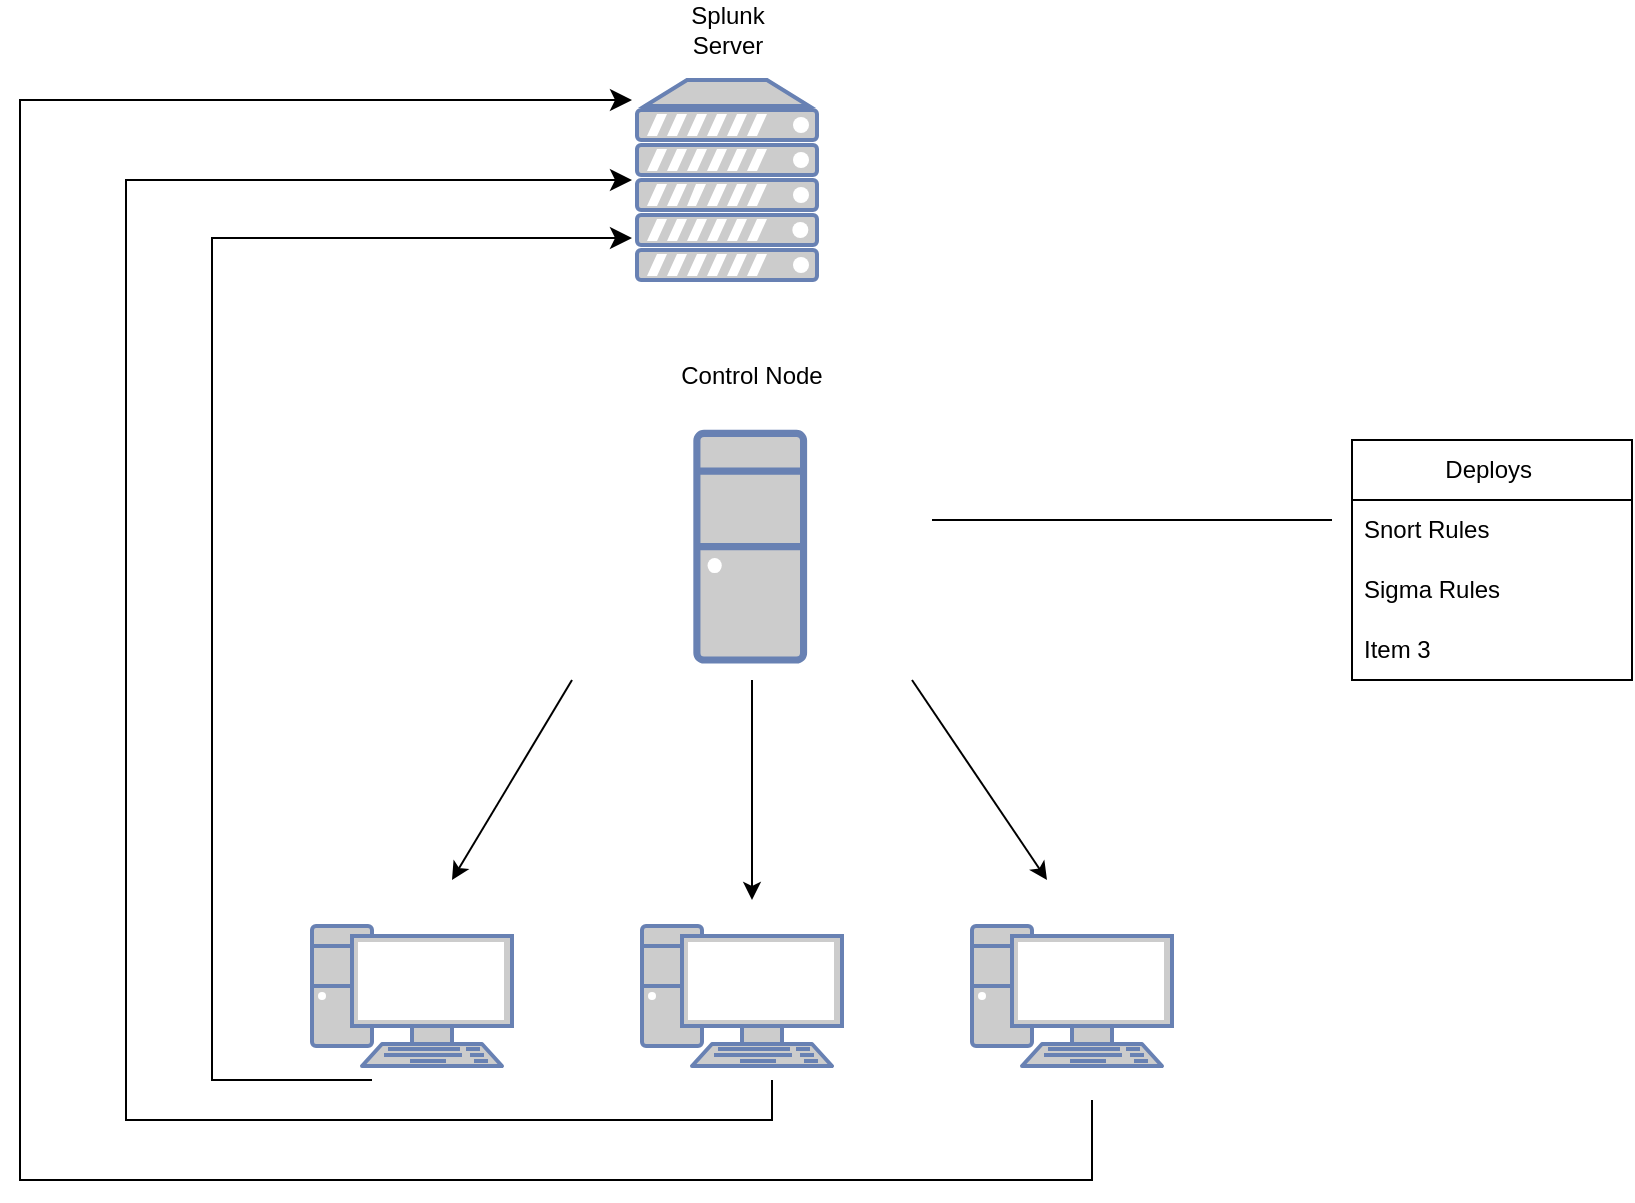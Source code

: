 <mxfile version="20.8.23" type="github">
  <diagram name="Page-1" id="8kLWx7mdblNUVvPbbAvW">
    <mxGraphModel dx="1059" dy="1705" grid="1" gridSize="10" guides="1" tooltips="1" connect="1" arrows="1" fold="1" page="1" pageScale="1" pageWidth="850" pageHeight="1100" math="0" shadow="0">
      <root>
        <mxCell id="0" />
        <mxCell id="1" parent="0" />
        <mxCell id="D5WEuP7RKEWB0JZD9iPH-6" value="" style="group" parent="1" vertex="1" connectable="0">
          <mxGeometry x="160" y="403" width="430" height="70" as="geometry" />
        </mxCell>
        <mxCell id="D5WEuP7RKEWB0JZD9iPH-3" value="" style="fontColor=#0066CC;verticalAlign=top;verticalLabelPosition=bottom;labelPosition=center;align=center;html=1;outlineConnect=0;fillColor=#CCCCCC;strokeColor=#6881B3;gradientColor=none;gradientDirection=north;strokeWidth=2;shape=mxgraph.networks.pc;" parent="D5WEuP7RKEWB0JZD9iPH-6" vertex="1">
          <mxGeometry width="100" height="70" as="geometry" />
        </mxCell>
        <mxCell id="D5WEuP7RKEWB0JZD9iPH-4" value="" style="fontColor=#0066CC;verticalAlign=top;verticalLabelPosition=bottom;labelPosition=center;align=center;html=1;outlineConnect=0;fillColor=#CCCCCC;strokeColor=#6881B3;gradientColor=none;gradientDirection=north;strokeWidth=2;shape=mxgraph.networks.pc;" parent="D5WEuP7RKEWB0JZD9iPH-6" vertex="1">
          <mxGeometry x="330" width="100" height="70" as="geometry" />
        </mxCell>
        <mxCell id="D5WEuP7RKEWB0JZD9iPH-5" value="" style="fontColor=#0066CC;verticalAlign=top;verticalLabelPosition=bottom;labelPosition=center;align=center;html=1;outlineConnect=0;fillColor=#CCCCCC;strokeColor=#6881B3;gradientColor=none;gradientDirection=north;strokeWidth=2;shape=mxgraph.networks.pc;" parent="D5WEuP7RKEWB0JZD9iPH-6" vertex="1">
          <mxGeometry x="165" width="100" height="70" as="geometry" />
        </mxCell>
        <mxCell id="D5WEuP7RKEWB0JZD9iPH-7" value="" style="group" parent="1" vertex="1" connectable="0">
          <mxGeometry x="260" y="100" width="240" height="170" as="geometry" />
        </mxCell>
        <mxCell id="D5WEuP7RKEWB0JZD9iPH-1" value="" style="fontColor=#0066CC;verticalAlign=top;verticalLabelPosition=bottom;labelPosition=center;align=center;html=1;outlineConnect=0;fillColor=#CCCCCC;strokeColor=#6881B3;gradientColor=none;gradientDirection=north;strokeWidth=2;shape=mxgraph.networks.desktop_pc;" parent="D5WEuP7RKEWB0JZD9iPH-7" vertex="1">
          <mxGeometry x="92.444" y="56.667" width="53.333" height="113.333" as="geometry" />
        </mxCell>
        <mxCell id="D5WEuP7RKEWB0JZD9iPH-2" value="Control Node" style="text;strokeColor=none;align=center;fillColor=none;html=1;verticalAlign=middle;whiteSpace=wrap;rounded=0;" parent="D5WEuP7RKEWB0JZD9iPH-7" vertex="1">
          <mxGeometry width="240" height="56.667" as="geometry" />
        </mxCell>
        <mxCell id="D5WEuP7RKEWB0JZD9iPH-8" value="" style="fontColor=#0066CC;verticalAlign=top;verticalLabelPosition=bottom;labelPosition=center;align=center;html=1;outlineConnect=0;fillColor=#CCCCCC;strokeColor=#6881B3;gradientColor=none;gradientDirection=north;strokeWidth=2;shape=mxgraph.networks.server;" parent="1" vertex="1">
          <mxGeometry x="322.5" y="-20" width="90" height="100" as="geometry" />
        </mxCell>
        <mxCell id="D5WEuP7RKEWB0JZD9iPH-9" value="Splunk Server" style="text;strokeColor=none;align=center;fillColor=none;html=1;verticalAlign=middle;whiteSpace=wrap;rounded=0;" parent="1" vertex="1">
          <mxGeometry x="337.5" y="-60" width="60" height="30" as="geometry" />
        </mxCell>
        <mxCell id="D5WEuP7RKEWB0JZD9iPH-10" value="" style="endArrow=classic;html=1;rounded=0;" parent="1" edge="1">
          <mxGeometry relative="1" as="geometry">
            <mxPoint x="290" y="280" as="sourcePoint" />
            <mxPoint x="230" y="380" as="targetPoint" />
          </mxGeometry>
        </mxCell>
        <mxCell id="D5WEuP7RKEWB0JZD9iPH-14" value="" style="endArrow=classic;html=1;rounded=0;" parent="1" edge="1">
          <mxGeometry relative="1" as="geometry">
            <mxPoint x="380" y="280" as="sourcePoint" />
            <mxPoint x="380" y="390" as="targetPoint" />
          </mxGeometry>
        </mxCell>
        <mxCell id="D5WEuP7RKEWB0JZD9iPH-18" value="" style="endArrow=classic;html=1;rounded=0;" parent="1" edge="1">
          <mxGeometry relative="1" as="geometry">
            <mxPoint x="460" y="280" as="sourcePoint" />
            <mxPoint x="527.5" y="380" as="targetPoint" />
          </mxGeometry>
        </mxCell>
        <mxCell id="D5WEuP7RKEWB0JZD9iPH-22" value="Deploys&amp;nbsp;" style="swimlane;fontStyle=0;childLayout=stackLayout;horizontal=1;startSize=30;horizontalStack=0;resizeParent=1;resizeParentMax=0;resizeLast=0;collapsible=1;marginBottom=0;whiteSpace=wrap;html=1;" parent="1" vertex="1">
          <mxGeometry x="680" y="160" width="140" height="120" as="geometry" />
        </mxCell>
        <mxCell id="D5WEuP7RKEWB0JZD9iPH-23" value="Snort Rules" style="text;strokeColor=none;fillColor=none;align=left;verticalAlign=middle;spacingLeft=4;spacingRight=4;overflow=hidden;points=[[0,0.5],[1,0.5]];portConstraint=eastwest;rotatable=0;whiteSpace=wrap;html=1;" parent="D5WEuP7RKEWB0JZD9iPH-22" vertex="1">
          <mxGeometry y="30" width="140" height="30" as="geometry" />
        </mxCell>
        <mxCell id="D5WEuP7RKEWB0JZD9iPH-24" value="Sigma Rules" style="text;strokeColor=none;fillColor=none;align=left;verticalAlign=middle;spacingLeft=4;spacingRight=4;overflow=hidden;points=[[0,0.5],[1,0.5]];portConstraint=eastwest;rotatable=0;whiteSpace=wrap;html=1;" parent="D5WEuP7RKEWB0JZD9iPH-22" vertex="1">
          <mxGeometry y="60" width="140" height="30" as="geometry" />
        </mxCell>
        <mxCell id="D5WEuP7RKEWB0JZD9iPH-25" value="Item 3" style="text;strokeColor=none;fillColor=none;align=left;verticalAlign=middle;spacingLeft=4;spacingRight=4;overflow=hidden;points=[[0,0.5],[1,0.5]];portConstraint=eastwest;rotatable=0;whiteSpace=wrap;html=1;" parent="D5WEuP7RKEWB0JZD9iPH-22" vertex="1">
          <mxGeometry y="90" width="140" height="30" as="geometry" />
        </mxCell>
        <mxCell id="D5WEuP7RKEWB0JZD9iPH-26" value="" style="endArrow=none;html=1;rounded=0;" parent="1" edge="1">
          <mxGeometry width="50" height="50" relative="1" as="geometry">
            <mxPoint x="470" y="200" as="sourcePoint" />
            <mxPoint x="670" y="200" as="targetPoint" />
          </mxGeometry>
        </mxCell>
        <mxCell id="D5WEuP7RKEWB0JZD9iPH-31" value="" style="edgeStyle=segmentEdgeStyle;endArrow=classic;html=1;curved=0;rounded=0;endSize=8;startSize=8;" parent="1" edge="1">
          <mxGeometry width="50" height="50" relative="1" as="geometry">
            <mxPoint x="390" y="480" as="sourcePoint" />
            <mxPoint x="320" y="30" as="targetPoint" />
            <Array as="points">
              <mxPoint x="390" y="500" />
              <mxPoint x="67" y="500" />
              <mxPoint x="67" y="30" />
            </Array>
          </mxGeometry>
        </mxCell>
        <mxCell id="D5WEuP7RKEWB0JZD9iPH-33" value="" style="edgeStyle=segmentEdgeStyle;endArrow=classic;html=1;curved=0;rounded=0;endSize=8;startSize=8;" parent="1" edge="1">
          <mxGeometry width="50" height="50" relative="1" as="geometry">
            <mxPoint x="190" y="480" as="sourcePoint" />
            <mxPoint x="320" y="59" as="targetPoint" />
            <Array as="points">
              <mxPoint x="110" y="480" />
              <mxPoint x="110" y="59" />
            </Array>
          </mxGeometry>
        </mxCell>
        <mxCell id="D5WEuP7RKEWB0JZD9iPH-34" value="" style="edgeStyle=segmentEdgeStyle;endArrow=classic;html=1;curved=0;rounded=0;endSize=8;startSize=8;" parent="1" edge="1">
          <mxGeometry width="50" height="50" relative="1" as="geometry">
            <mxPoint x="550" y="490" as="sourcePoint" />
            <mxPoint x="320" y="-10" as="targetPoint" />
            <Array as="points">
              <mxPoint x="550" y="510" />
              <mxPoint x="550" y="530" />
              <mxPoint x="14" y="530" />
              <mxPoint x="14" y="-10" />
            </Array>
          </mxGeometry>
        </mxCell>
      </root>
    </mxGraphModel>
  </diagram>
</mxfile>
